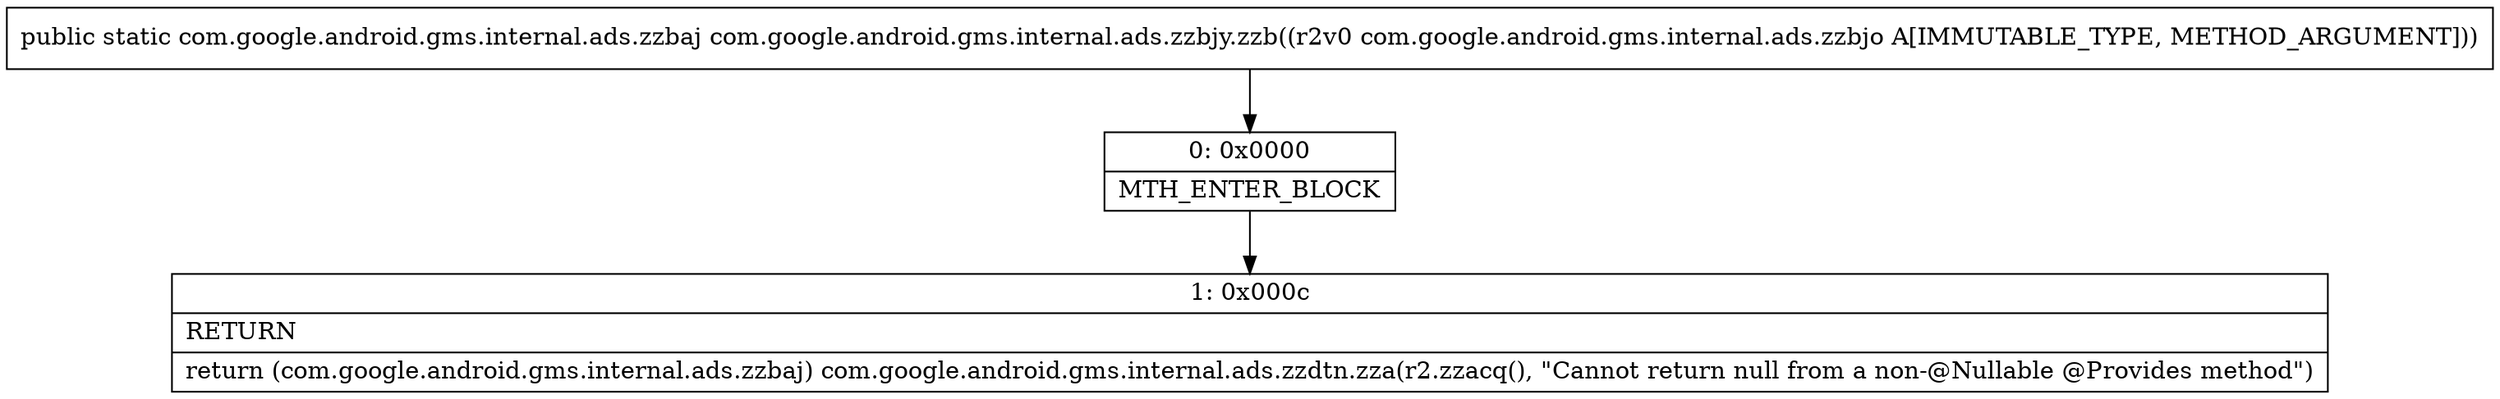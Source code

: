 digraph "CFG forcom.google.android.gms.internal.ads.zzbjy.zzb(Lcom\/google\/android\/gms\/internal\/ads\/zzbjo;)Lcom\/google\/android\/gms\/internal\/ads\/zzbaj;" {
Node_0 [shape=record,label="{0\:\ 0x0000|MTH_ENTER_BLOCK\l}"];
Node_1 [shape=record,label="{1\:\ 0x000c|RETURN\l|return (com.google.android.gms.internal.ads.zzbaj) com.google.android.gms.internal.ads.zzdtn.zza(r2.zzacq(), \"Cannot return null from a non\-@Nullable @Provides method\")\l}"];
MethodNode[shape=record,label="{public static com.google.android.gms.internal.ads.zzbaj com.google.android.gms.internal.ads.zzbjy.zzb((r2v0 com.google.android.gms.internal.ads.zzbjo A[IMMUTABLE_TYPE, METHOD_ARGUMENT])) }"];
MethodNode -> Node_0;
Node_0 -> Node_1;
}

